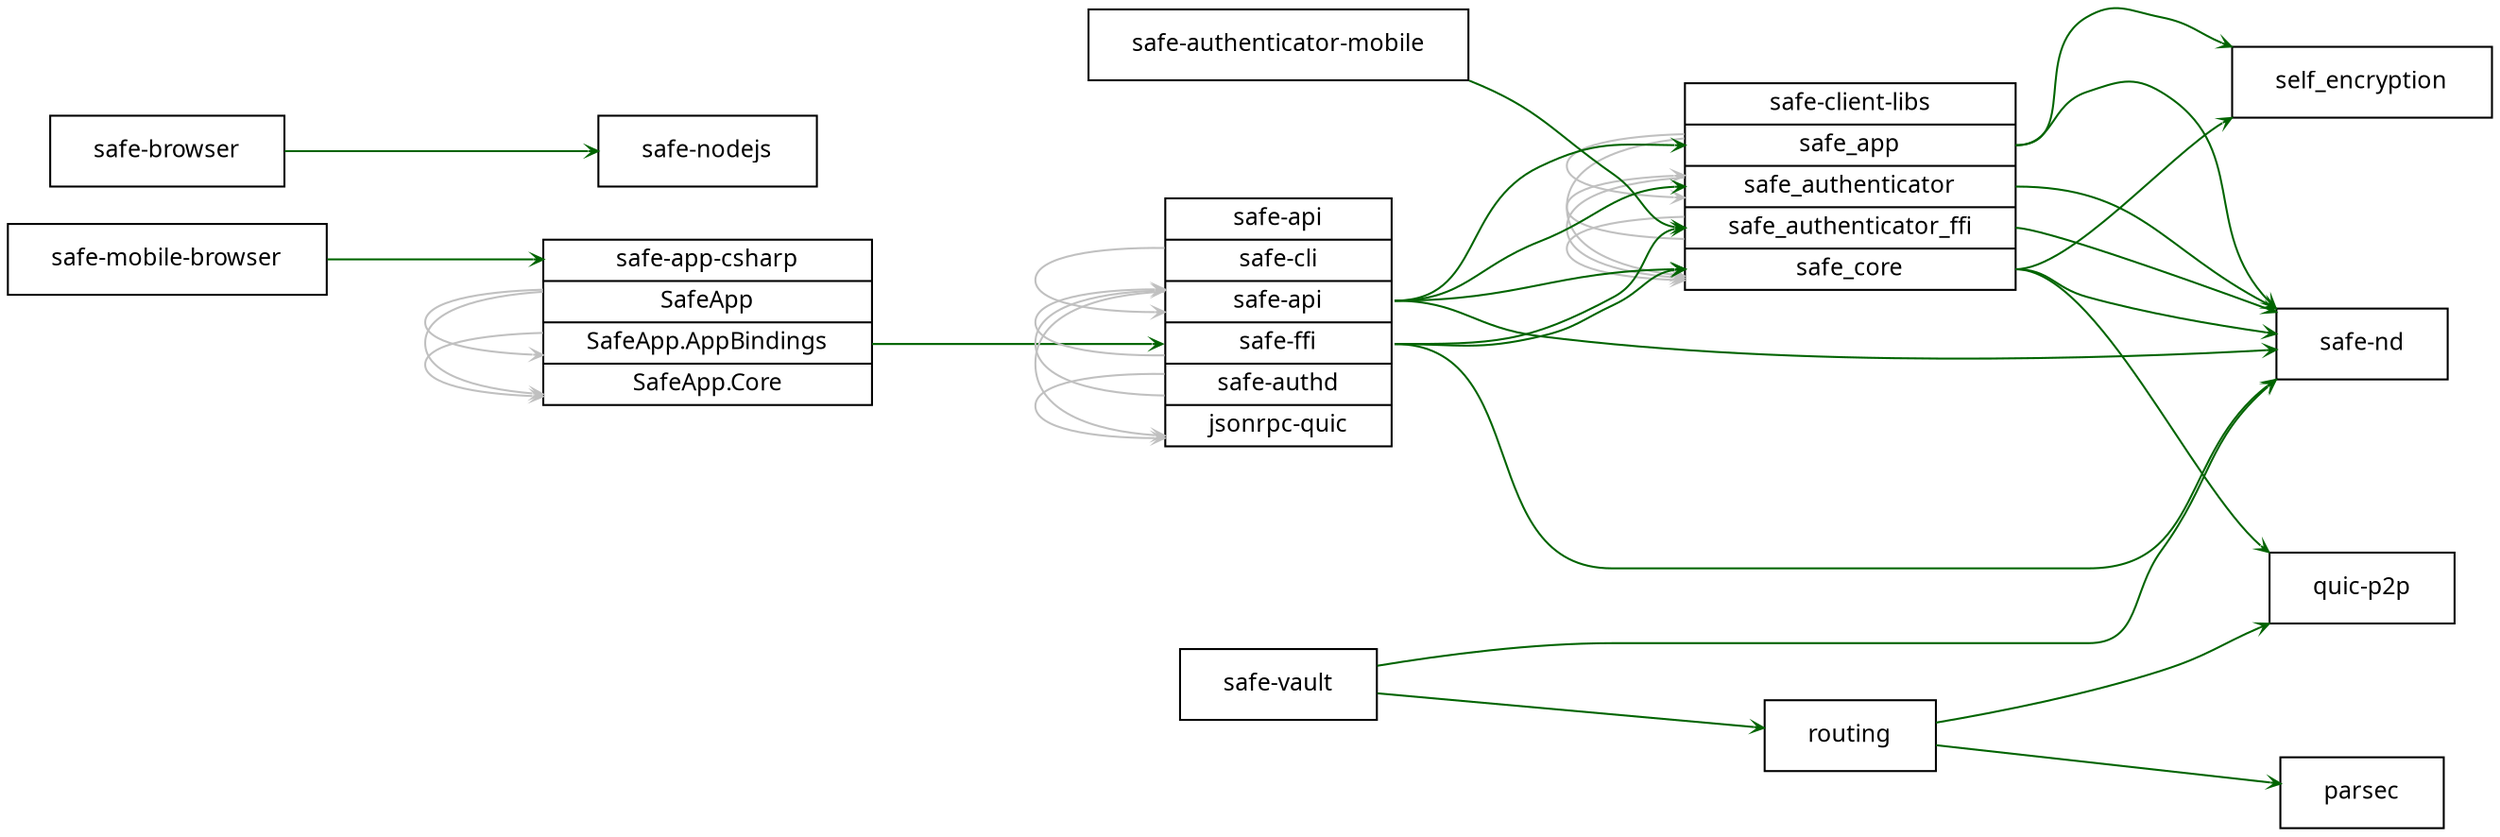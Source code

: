 digraph g {
  stylesheet = "./db.css"
  graph[
    rankdir = "LR"
    splines = "spline"
  ];
  node[
    fontsize = "12"
    margin = "0.3,0.06"
    fontname = "verdana"
    shape = "record"
  ];
  edge[
    minlen=3
    color="DarkGreen"
    arrowhead="vee"
    arrowsize=0.5
  ];

"safe-mobile-browser" [
  label = "<K_safe-mobile-browser> \N"
]

"parsec" [
  label = "<K_parsec> \N"
]

"routing" [
  label = "<K_routing> \N"
]

"safe-client-libs" [
  label = "<K_safe-client-libs> \N|<K_safe_app> safe_app|<K_safe_authenticator> safe_authenticator|<K_safe_authenticator_ffi> safe_authenticator_ffi|<K_safe_core> safe_core"
]

"safe-vault" [
  label = "<K_safe-vault> \N"
]

"safe-nd" [
  label = "<K_safe-nd> \N"
]

"quic-p2p" [
  label = "<K_quic-p2p> \N"
]

"safe-nodejs" [
  label = "<K_safe-nodejs> \N"
]

"safe-app-csharp" [
  label = "<K_safe-app-csharp> \N|<K_SafeApp> SafeApp|<K_SafeApp.AppBindings> SafeApp.AppBindings|<K_SafeApp.Core> SafeApp.Core"
]

"self_encryption" [
  label = "<K_self_encryption> \N"
]

"safe-authenticator-mobile" [
  label = "<K_safe-authenticator-mobile> \N"
]

"safe-api" [
  label = "\N|<K_safe-cli> safe-cli|<K_safe-api> safe-api|<K_safe-ffi> safe-ffi|<K_safe-authd> safe-authd|<K_jsonrpc-quic> jsonrpc-quic"
]

"safe-browser" [
  label = "<K_safe-browser> \N"
]

"safe-app-csharp":"K_SafeApp.AppBindings" -> "safe-app-csharp":"K_SafeApp.Core"	[color="grey"]
"safe-app-csharp":"K_SafeApp.AppBindings" -> "safe-api":"K_safe-ffi"
"safe-mobile-browser":"K_safe-mobile-browser" -> "safe-app-csharp":"K_safe-app-csharp"
"safe-client-libs":"K_safe_app" -> "safe-nd":"K_safe-nd"
"safe-client-libs":"K_safe_app" -> "safe-client-libs":"K_safe_authenticator"	[color="grey"]
"safe-client-libs":"K_safe_app" -> "safe-client-libs":"K_safe_core"	[color="grey"]
"safe-client-libs":"K_safe_app" -> "self_encryption":"K_self_encryption"
"safe-client-libs":"K_safe_core" -> "quic-p2p":"K_quic-p2p"
"safe-client-libs":"K_safe_core" -> "safe-nd":"K_safe-nd"
"safe-client-libs":"K_safe_core" -> "self_encryption":"K_self_encryption"
"routing":"K_routing" -> "parsec":"K_parsec"
"routing":"K_routing" -> "quic-p2p":"K_quic-p2p"
"safe-api":"K_safe-authd" -> "safe-api":"K_jsonrpc-quic"	[color="grey"]
"safe-api":"K_safe-authd" -> "safe-api":"K_safe-api"	[color="grey"]
"safe-app-csharp":"K_SafeApp" -> "safe-app-csharp":"K_SafeApp.AppBindings"	[color="grey"]
"safe-app-csharp":"K_SafeApp" -> "safe-app-csharp":"K_SafeApp.Core"	[color="grey"]
"safe-vault":"K_safe-vault" -> "routing":"K_routing"
"safe-vault":"K_safe-vault" -> "safe-nd":"K_safe-nd"
"safe-api":"K_safe-ffi" -> "safe-api":"K_safe-api"	[color="grey"]
"safe-api":"K_safe-ffi" -> "safe-nd":"K_safe-nd"
"safe-api":"K_safe-ffi" -> "safe-client-libs":"K_safe_authenticator_ffi"
"safe-api":"K_safe-ffi" -> "safe-client-libs":"K_safe_core"
"safe-client-libs":"K_safe_authenticator" -> "safe-nd":"K_safe-nd"
"safe-client-libs":"K_safe_authenticator" -> "safe-client-libs":"K_safe_core"	[color="grey"]
"safe-client-libs":"K_safe_authenticator_ffi" -> "safe-nd":"K_safe-nd"
"safe-client-libs":"K_safe_authenticator_ffi" -> "safe-client-libs":"K_safe_authenticator"	[color="grey"]
"safe-client-libs":"K_safe_authenticator_ffi" -> "safe-client-libs":"K_safe_core"	[color="grey"]
"safe-api":"K_safe-cli" -> "safe-api":"K_safe-api"	[color="grey"]
"safe-api":"K_safe-api" -> "safe-api":"K_jsonrpc-quic"	[color="grey"]
"safe-api":"K_safe-api" -> "safe-nd":"K_safe-nd"
"safe-api":"K_safe-api" -> "safe-client-libs":"K_safe_app"
"safe-api":"K_safe-api" -> "safe-client-libs":"K_safe_authenticator"
"safe-api":"K_safe-api" -> "safe-client-libs":"K_safe_core"
"safe-authenticator-mobile":"K_safe-authenticator-mobile" -> "safe-client-libs":"K_safe_authenticator_ffi"
"safe-browser":"K_safe-browser" -> "safe-nodejs":"K_safe-nodejs"
}
